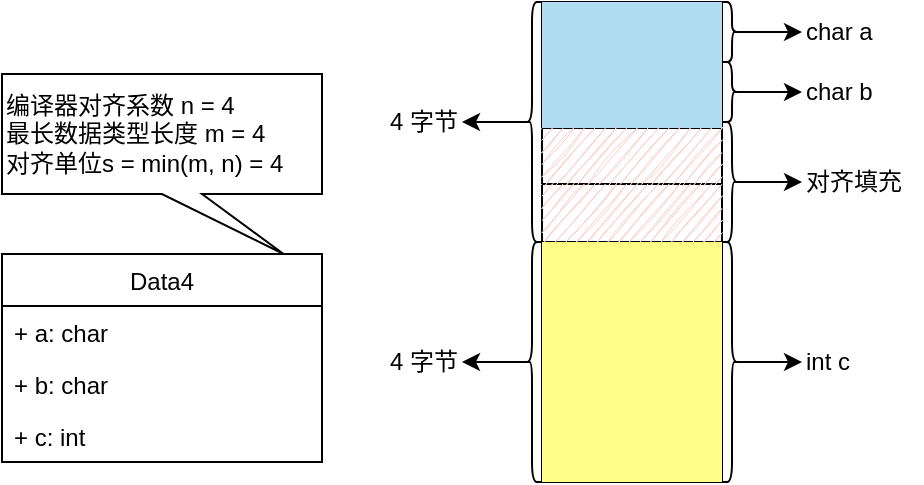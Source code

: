 <mxfile version="17.4.5" type="github"><diagram id="y5-ArMUVISZthWghw4e-" name="第 1 页"><mxGraphModel dx="1183" dy="635" grid="1" gridSize="10" guides="1" tooltips="1" connect="1" arrows="1" fold="1" page="1" pageScale="1" pageWidth="2336" pageHeight="1654" math="0" shadow="0"><root><mxCell id="0"/><mxCell id="1" parent="0"/><mxCell id="bnOiq0095lczLOuPGoA0-1" value="" style="shape=table;startSize=0;container=1;collapsible=0;childLayout=tableLayout;" parent="1" vertex="1"><mxGeometry x="440" y="130" width="90" height="240" as="geometry"/></mxCell><mxCell id="bnOiq0095lczLOuPGoA0-2" value="" style="shape=tableRow;horizontal=0;startSize=0;swimlaneHead=0;swimlaneBody=0;top=0;left=0;bottom=0;right=0;collapsible=0;dropTarget=0;fillColor=none;points=[[0,0.5],[1,0.5]];portConstraint=eastwest;" parent="bnOiq0095lczLOuPGoA0-1" vertex="1"><mxGeometry width="90" height="29" as="geometry"/></mxCell><mxCell id="bnOiq0095lczLOuPGoA0-3" value="" style="shape=partialRectangle;html=1;whiteSpace=wrap;connectable=0;overflow=hidden;fillColor=#b1ddf0;top=0;left=0;bottom=0;right=0;pointerEvents=1;strokeColor=#10739e;sketch=0;" parent="bnOiq0095lczLOuPGoA0-2" vertex="1"><mxGeometry width="90" height="29" as="geometry"><mxRectangle width="90" height="29" as="alternateBounds"/></mxGeometry></mxCell><mxCell id="bnOiq0095lczLOuPGoA0-4" value="" style="shape=tableRow;horizontal=0;startSize=0;swimlaneHead=0;swimlaneBody=0;top=0;left=0;bottom=0;right=0;collapsible=0;dropTarget=0;fillColor=none;points=[[0,0.5],[1,0.5]];portConstraint=eastwest;" parent="bnOiq0095lczLOuPGoA0-1" vertex="1"><mxGeometry y="29" width="90" height="34" as="geometry"/></mxCell><mxCell id="bnOiq0095lczLOuPGoA0-5" value="" style="shape=partialRectangle;html=1;whiteSpace=wrap;connectable=0;overflow=hidden;fillColor=#b1ddf0;top=0;left=0;bottom=0;right=0;pointerEvents=1;sketch=0;strokeColor=#10739e;" parent="bnOiq0095lczLOuPGoA0-4" vertex="1"><mxGeometry width="90" height="34" as="geometry"><mxRectangle width="90" height="34" as="alternateBounds"/></mxGeometry></mxCell><mxCell id="bnOiq0095lczLOuPGoA0-6" value="" style="shape=tableRow;horizontal=0;startSize=0;swimlaneHead=0;swimlaneBody=0;top=0;left=0;bottom=0;right=0;collapsible=0;dropTarget=0;fillColor=none;points=[[0,0.5],[1,0.5]];portConstraint=eastwest;" parent="bnOiq0095lczLOuPGoA0-1" vertex="1"><mxGeometry y="63" width="90" height="28" as="geometry"/></mxCell><mxCell id="bnOiq0095lczLOuPGoA0-7" value="" style="shape=partialRectangle;html=1;whiteSpace=wrap;connectable=0;overflow=hidden;fillColor=#f8cecc;top=0;left=0;bottom=0;right=0;pointerEvents=1;strokeColor=#b85450;sketch=1;" parent="bnOiq0095lczLOuPGoA0-6" vertex="1"><mxGeometry width="90" height="28" as="geometry"><mxRectangle width="90" height="28" as="alternateBounds"/></mxGeometry></mxCell><mxCell id="bnOiq0095lczLOuPGoA0-8" value="" style="shape=tableRow;horizontal=0;startSize=0;swimlaneHead=0;swimlaneBody=0;top=0;left=0;bottom=0;right=0;collapsible=0;dropTarget=0;fillColor=none;points=[[0,0.5],[1,0.5]];portConstraint=eastwest;" parent="bnOiq0095lczLOuPGoA0-1" vertex="1"><mxGeometry y="91" width="90" height="29" as="geometry"/></mxCell><mxCell id="bnOiq0095lczLOuPGoA0-9" value="" style="shape=partialRectangle;html=1;whiteSpace=wrap;connectable=0;overflow=hidden;fillColor=#f8cecc;top=0;left=0;bottom=0;right=0;pointerEvents=1;strokeColor=#b85450;sketch=1;" parent="bnOiq0095lczLOuPGoA0-8" vertex="1"><mxGeometry width="90" height="29" as="geometry"><mxRectangle width="90" height="29" as="alternateBounds"/></mxGeometry></mxCell><mxCell id="bnOiq0095lczLOuPGoA0-10" value="" style="shape=tableRow;horizontal=0;startSize=0;swimlaneHead=0;swimlaneBody=0;top=0;left=0;bottom=0;right=0;collapsible=0;dropTarget=0;fillColor=none;points=[[0,0.5],[1,0.5]];portConstraint=eastwest;" parent="bnOiq0095lczLOuPGoA0-1" vertex="1"><mxGeometry y="120" width="90" height="29" as="geometry"/></mxCell><mxCell id="bnOiq0095lczLOuPGoA0-11" value="" style="shape=partialRectangle;html=1;whiteSpace=wrap;connectable=0;overflow=hidden;fillColor=#ffff88;top=0;left=0;bottom=0;right=0;pointerEvents=1;strokeColor=#36393d;sketch=0;" parent="bnOiq0095lczLOuPGoA0-10" vertex="1"><mxGeometry width="90" height="29" as="geometry"><mxRectangle width="90" height="29" as="alternateBounds"/></mxGeometry></mxCell><mxCell id="bnOiq0095lczLOuPGoA0-12" value="" style="shape=tableRow;horizontal=0;startSize=0;swimlaneHead=0;swimlaneBody=0;top=0;left=0;bottom=0;right=0;collapsible=0;dropTarget=0;fillColor=none;points=[[0,0.5],[1,0.5]];portConstraint=eastwest;" parent="bnOiq0095lczLOuPGoA0-1" vertex="1"><mxGeometry y="149" width="90" height="34" as="geometry"/></mxCell><mxCell id="bnOiq0095lczLOuPGoA0-13" value="" style="shape=partialRectangle;html=1;whiteSpace=wrap;connectable=0;overflow=hidden;fillColor=#ffff88;top=0;left=0;bottom=0;right=0;pointerEvents=1;strokeColor=#36393d;sketch=0;" parent="bnOiq0095lczLOuPGoA0-12" vertex="1"><mxGeometry width="90" height="34" as="geometry"><mxRectangle width="90" height="34" as="alternateBounds"/></mxGeometry></mxCell><mxCell id="bnOiq0095lczLOuPGoA0-14" value="" style="shape=tableRow;horizontal=0;startSize=0;swimlaneHead=0;swimlaneBody=0;top=0;left=0;bottom=0;right=0;collapsible=0;dropTarget=0;fillColor=none;points=[[0,0.5],[1,0.5]];portConstraint=eastwest;" parent="bnOiq0095lczLOuPGoA0-1" vertex="1"><mxGeometry y="183" width="90" height="28" as="geometry"/></mxCell><mxCell id="bnOiq0095lczLOuPGoA0-15" value="" style="shape=partialRectangle;html=1;whiteSpace=wrap;connectable=0;overflow=hidden;fillColor=#ffff88;top=0;left=0;bottom=0;right=0;pointerEvents=1;strokeColor=#36393d;sketch=0;" parent="bnOiq0095lczLOuPGoA0-14" vertex="1"><mxGeometry width="90" height="28" as="geometry"><mxRectangle width="90" height="28" as="alternateBounds"/></mxGeometry></mxCell><mxCell id="bnOiq0095lczLOuPGoA0-16" value="" style="shape=tableRow;horizontal=0;startSize=0;swimlaneHead=0;swimlaneBody=0;top=0;left=0;bottom=0;right=0;collapsible=0;dropTarget=0;fillColor=none;points=[[0,0.5],[1,0.5]];portConstraint=eastwest;" parent="bnOiq0095lczLOuPGoA0-1" vertex="1"><mxGeometry y="211" width="90" height="29" as="geometry"/></mxCell><mxCell id="bnOiq0095lczLOuPGoA0-17" value="" style="shape=partialRectangle;html=1;whiteSpace=wrap;connectable=0;overflow=hidden;fillColor=#ffff88;top=0;left=0;bottom=0;right=0;pointerEvents=1;strokeColor=#36393d;sketch=0;" parent="bnOiq0095lczLOuPGoA0-16" vertex="1"><mxGeometry width="90" height="29" as="geometry"><mxRectangle width="90" height="29" as="alternateBounds"/></mxGeometry></mxCell><mxCell id="bnOiq0095lczLOuPGoA0-18" value="" style="endArrow=classic;html=1;rounded=0;exitX=0.1;exitY=0.5;exitDx=0;exitDy=0;entryX=0;entryY=0.5;entryDx=0;entryDy=0;exitPerimeter=0;" parent="1" source="bnOiq0095lczLOuPGoA0-22" target="bnOiq0095lczLOuPGoA0-19" edge="1"><mxGeometry width="50" height="50" relative="1" as="geometry"><mxPoint x="550" y="150" as="sourcePoint"/><mxPoint x="570" y="153" as="targetPoint"/></mxGeometry></mxCell><mxCell id="bnOiq0095lczLOuPGoA0-19" value="char a" style="text;html=1;strokeColor=none;fillColor=none;align=left;verticalAlign=middle;whiteSpace=wrap;rounded=0;" parent="1" vertex="1"><mxGeometry x="570" y="135" width="50" height="20" as="geometry"/></mxCell><mxCell id="bnOiq0095lczLOuPGoA0-21" value="" style="shape=curlyBracket;whiteSpace=wrap;html=1;rounded=1;flipH=1;sketch=0;" parent="1" vertex="1"><mxGeometry x="530" y="250" width="10" height="120" as="geometry"/></mxCell><mxCell id="bnOiq0095lczLOuPGoA0-22" value="" style="shape=curlyBracket;whiteSpace=wrap;html=1;rounded=1;flipH=1;sketch=0;" parent="1" vertex="1"><mxGeometry x="530" y="130" width="10" height="30" as="geometry"/></mxCell><mxCell id="bnOiq0095lczLOuPGoA0-23" value="" style="endArrow=classic;html=1;rounded=0;entryX=0;entryY=0.5;entryDx=0;entryDy=0;exitX=0.1;exitY=0.5;exitDx=0;exitDy=0;exitPerimeter=0;" parent="1" source="bnOiq0095lczLOuPGoA0-21" target="bnOiq0095lczLOuPGoA0-24" edge="1"><mxGeometry width="50" height="50" relative="1" as="geometry"><mxPoint x="550" y="310" as="sourcePoint"/><mxPoint x="585.5" y="318" as="targetPoint"/></mxGeometry></mxCell><mxCell id="bnOiq0095lczLOuPGoA0-24" value="int c" style="text;html=1;strokeColor=none;fillColor=none;align=left;verticalAlign=middle;whiteSpace=wrap;rounded=0;" parent="1" vertex="1"><mxGeometry x="570" y="300" width="60" height="20" as="geometry"/></mxCell><mxCell id="bnOiq0095lczLOuPGoA0-26" value="&lt;span&gt;编译器对齐系数 n = 4&lt;/span&gt;&lt;br&gt;&lt;span&gt;最长数据类型长度 m = 4&lt;/span&gt;&lt;br&gt;&lt;span&gt;对齐单位s = min(m, n) = 4&lt;/span&gt;" style="shape=callout;whiteSpace=wrap;html=1;perimeter=calloutPerimeter;sketch=0;position2=0.88;align=left;" parent="1" vertex="1"><mxGeometry x="170" y="166" width="160" height="90" as="geometry"/></mxCell><mxCell id="bnOiq0095lczLOuPGoA0-28" value="" style="shape=curlyBracket;whiteSpace=wrap;html=1;rounded=1;sketch=0;" parent="1" vertex="1"><mxGeometry x="430" y="130" width="10" height="120" as="geometry"/></mxCell><mxCell id="bnOiq0095lczLOuPGoA0-29" value="" style="shape=curlyBracket;whiteSpace=wrap;html=1;rounded=1;sketch=0;" parent="1" vertex="1"><mxGeometry x="430" y="250" width="10" height="120" as="geometry"/></mxCell><mxCell id="bnOiq0095lczLOuPGoA0-30" value="4 字节" style="text;html=1;strokeColor=none;fillColor=none;align=right;verticalAlign=middle;whiteSpace=wrap;rounded=0;" parent="1" vertex="1"><mxGeometry x="350" y="180" width="50" height="20" as="geometry"/></mxCell><mxCell id="bnOiq0095lczLOuPGoA0-31" value="" style="endArrow=classic;html=1;rounded=0;exitX=0.1;exitY=0.5;exitDx=0;exitDy=0;exitPerimeter=0;entryX=1;entryY=0.5;entryDx=0;entryDy=0;" parent="1" source="bnOiq0095lczLOuPGoA0-28" target="bnOiq0095lczLOuPGoA0-30" edge="1"><mxGeometry width="50" height="50" relative="1" as="geometry"><mxPoint x="370" y="210" as="sourcePoint"/><mxPoint x="420" y="160" as="targetPoint"/></mxGeometry></mxCell><mxCell id="bnOiq0095lczLOuPGoA0-33" value="4 字节" style="text;html=1;strokeColor=none;fillColor=none;align=right;verticalAlign=middle;whiteSpace=wrap;rounded=0;" parent="1" vertex="1"><mxGeometry x="350" y="300" width="50" height="20" as="geometry"/></mxCell><mxCell id="bnOiq0095lczLOuPGoA0-34" value="" style="endArrow=classic;html=1;rounded=0;exitX=0.1;exitY=0.5;exitDx=0;exitDy=0;exitPerimeter=0;entryX=1;entryY=0.5;entryDx=0;entryDy=0;" parent="1" source="bnOiq0095lczLOuPGoA0-29" target="bnOiq0095lczLOuPGoA0-33" edge="1"><mxGeometry width="50" height="50" relative="1" as="geometry"><mxPoint x="430" y="310.0" as="sourcePoint"/><mxPoint x="419" y="280" as="targetPoint"/></mxGeometry></mxCell><mxCell id="bnOiq0095lczLOuPGoA0-40" value="" style="endArrow=classic;html=1;rounded=0;entryX=0;entryY=0.5;entryDx=0;entryDy=0;exitX=0.1;exitY=0.5;exitDx=0;exitDy=0;exitPerimeter=0;" parent="1" source="bnOiq0095lczLOuPGoA0-42" target="bnOiq0095lczLOuPGoA0-41" edge="1"><mxGeometry width="50" height="50" relative="1" as="geometry"><mxPoint x="550" y="220" as="sourcePoint"/><mxPoint x="585.5" y="228" as="targetPoint"/></mxGeometry></mxCell><mxCell id="bnOiq0095lczLOuPGoA0-41" value="对齐填充" style="text;html=1;strokeColor=none;fillColor=none;align=left;verticalAlign=middle;whiteSpace=wrap;rounded=0;" parent="1" vertex="1"><mxGeometry x="570" y="210" width="60" height="20" as="geometry"/></mxCell><mxCell id="bnOiq0095lczLOuPGoA0-42" value="" style="shape=curlyBracket;whiteSpace=wrap;html=1;rounded=1;flipH=1;sketch=0;" parent="1" vertex="1"><mxGeometry x="530" y="190" width="10" height="60" as="geometry"/></mxCell><mxCell id="bnOiq0095lczLOuPGoA0-43" value="Data4" style="swimlane;fontStyle=0;childLayout=stackLayout;horizontal=1;startSize=26;fillColor=none;horizontalStack=0;resizeParent=1;resizeParentMax=0;resizeLast=0;collapsible=1;marginBottom=0;sketch=0;" parent="1" vertex="1"><mxGeometry x="170" y="256" width="160" height="104" as="geometry"/></mxCell><mxCell id="bnOiq0095lczLOuPGoA0-44" value="+ a: char" style="text;strokeColor=none;fillColor=none;align=left;verticalAlign=top;spacingLeft=4;spacingRight=4;overflow=hidden;rotatable=0;points=[[0,0.5],[1,0.5]];portConstraint=eastwest;sketch=0;" parent="bnOiq0095lczLOuPGoA0-43" vertex="1"><mxGeometry y="26" width="160" height="26" as="geometry"/></mxCell><mxCell id="qdYz1cG67cNBZeQHGUtf-1" value="+ b: char" style="text;strokeColor=none;fillColor=none;align=left;verticalAlign=top;spacingLeft=4;spacingRight=4;overflow=hidden;rotatable=0;points=[[0,0.5],[1,0.5]];portConstraint=eastwest;sketch=0;" parent="bnOiq0095lczLOuPGoA0-43" vertex="1"><mxGeometry y="52" width="160" height="26" as="geometry"/></mxCell><mxCell id="bnOiq0095lczLOuPGoA0-45" value="+ c: int" style="text;strokeColor=none;fillColor=none;align=left;verticalAlign=top;spacingLeft=4;spacingRight=4;overflow=hidden;rotatable=0;points=[[0,0.5],[1,0.5]];portConstraint=eastwest;sketch=0;" parent="bnOiq0095lczLOuPGoA0-43" vertex="1"><mxGeometry y="78" width="160" height="26" as="geometry"/></mxCell><mxCell id="GDlrg9NSgpx3wS2DB9BW-1" value="" style="endArrow=classic;html=1;rounded=0;exitX=0.1;exitY=0.5;exitDx=0;exitDy=0;entryX=0;entryY=0.5;entryDx=0;entryDy=0;exitPerimeter=0;" edge="1" source="GDlrg9NSgpx3wS2DB9BW-3" target="GDlrg9NSgpx3wS2DB9BW-2" parent="1"><mxGeometry width="50" height="50" relative="1" as="geometry"><mxPoint x="550" y="180" as="sourcePoint"/><mxPoint x="570" y="183" as="targetPoint"/></mxGeometry></mxCell><mxCell id="GDlrg9NSgpx3wS2DB9BW-2" value="char b" style="text;html=1;strokeColor=none;fillColor=none;align=left;verticalAlign=middle;whiteSpace=wrap;rounded=0;" vertex="1" parent="1"><mxGeometry x="570" y="165" width="50" height="20" as="geometry"/></mxCell><mxCell id="GDlrg9NSgpx3wS2DB9BW-3" value="" style="shape=curlyBracket;whiteSpace=wrap;html=1;rounded=1;flipH=1;sketch=0;" vertex="1" parent="1"><mxGeometry x="530" y="160" width="10" height="30" as="geometry"/></mxCell></root></mxGraphModel></diagram></mxfile>